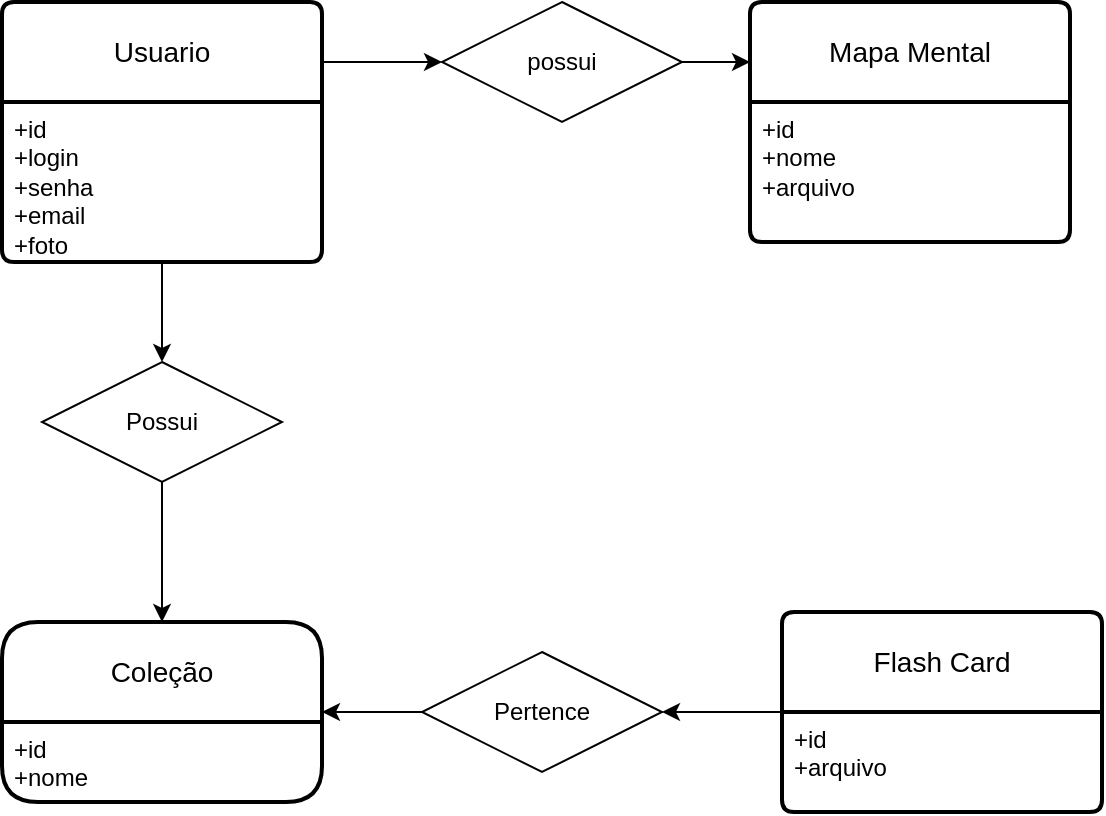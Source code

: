<mxfile version="22.1.5" type="device">
  <diagram name="Página-1" id="fwxNXpm920rtRURLhx3M">
    <mxGraphModel dx="880" dy="438" grid="1" gridSize="10" guides="1" tooltips="1" connect="1" arrows="1" fold="1" page="1" pageScale="1" pageWidth="827" pageHeight="1169" math="0" shadow="0">
      <root>
        <mxCell id="0" />
        <mxCell id="1" parent="0" />
        <mxCell id="_RIxTodbGH7dx_l51VMy-31" style="edgeStyle=orthogonalEdgeStyle;rounded=0;orthogonalLoop=1;jettySize=auto;html=1;exitX=1;exitY=0.5;exitDx=0;exitDy=0;entryX=0;entryY=0.25;entryDx=0;entryDy=0;" parent="1" source="_RIxTodbGH7dx_l51VMy-16" target="_RIxTodbGH7dx_l51VMy-26" edge="1">
          <mxGeometry relative="1" as="geometry" />
        </mxCell>
        <mxCell id="_RIxTodbGH7dx_l51VMy-16" value="possui" style="shape=rhombus;perimeter=rhombusPerimeter;whiteSpace=wrap;html=1;align=center;" parent="1" vertex="1">
          <mxGeometry x="260" y="70" width="120" height="60" as="geometry" />
        </mxCell>
        <mxCell id="_RIxTodbGH7dx_l51VMy-22" value="Usuario" style="swimlane;childLayout=stackLayout;horizontal=1;startSize=50;horizontalStack=0;rounded=1;fontSize=14;fontStyle=0;strokeWidth=2;resizeParent=0;resizeLast=1;shadow=0;dashed=0;align=center;arcSize=4;whiteSpace=wrap;html=1;" parent="1" vertex="1">
          <mxGeometry x="40" y="70" width="160" height="130" as="geometry">
            <mxRectangle x="80" y="75" width="90" height="50" as="alternateBounds" />
          </mxGeometry>
        </mxCell>
        <mxCell id="_RIxTodbGH7dx_l51VMy-23" value="+id&lt;br&gt;+login&lt;br&gt;+senha&lt;br&gt;+email&lt;br&gt;+foto" style="align=left;strokeColor=none;fillColor=none;spacingLeft=4;fontSize=12;verticalAlign=top;resizable=0;rotatable=0;part=1;html=1;" parent="_RIxTodbGH7dx_l51VMy-22" vertex="1">
          <mxGeometry y="50" width="160" height="80" as="geometry" />
        </mxCell>
        <mxCell id="_RIxTodbGH7dx_l51VMy-25" style="edgeStyle=orthogonalEdgeStyle;rounded=0;orthogonalLoop=1;jettySize=auto;html=1;exitX=1;exitY=0;exitDx=0;exitDy=0;entryX=0;entryY=0.5;entryDx=0;entryDy=0;" parent="1" source="_RIxTodbGH7dx_l51VMy-23" target="_RIxTodbGH7dx_l51VMy-16" edge="1">
          <mxGeometry relative="1" as="geometry" />
        </mxCell>
        <mxCell id="_RIxTodbGH7dx_l51VMy-26" value="Mapa Mental" style="swimlane;childLayout=stackLayout;horizontal=1;startSize=50;horizontalStack=0;rounded=1;fontSize=14;fontStyle=0;strokeWidth=2;resizeParent=0;resizeLast=1;shadow=0;dashed=0;align=center;arcSize=4;whiteSpace=wrap;html=1;" parent="1" vertex="1">
          <mxGeometry x="414" y="70" width="160" height="120" as="geometry" />
        </mxCell>
        <mxCell id="_RIxTodbGH7dx_l51VMy-27" value="&lt;font style=&quot;vertical-align: inherit;&quot;&gt;&lt;font style=&quot;vertical-align: inherit;&quot;&gt;+id&lt;/font&gt;&lt;/font&gt;&lt;br&gt;&lt;font style=&quot;vertical-align: inherit;&quot;&gt;&lt;font style=&quot;vertical-align: inherit;&quot;&gt;+nome&lt;/font&gt;&lt;/font&gt;&lt;br&gt;&lt;font style=&quot;vertical-align: inherit;&quot;&gt;&lt;font style=&quot;vertical-align: inherit;&quot;&gt;+arquivo&lt;/font&gt;&lt;/font&gt;" style="align=left;strokeColor=none;fillColor=none;spacingLeft=4;fontSize=12;verticalAlign=top;resizable=0;rotatable=0;part=1;html=1;" parent="_RIxTodbGH7dx_l51VMy-26" vertex="1">
          <mxGeometry y="50" width="160" height="70" as="geometry" />
        </mxCell>
        <mxCell id="_RIxTodbGH7dx_l51VMy-32" value="Coleção" style="swimlane;childLayout=stackLayout;horizontal=1;startSize=50;horizontalStack=0;rounded=1;fontSize=14;fontStyle=0;strokeWidth=2;resizeParent=0;resizeLast=1;shadow=0;dashed=0;align=center;arcSize=12;whiteSpace=wrap;html=1;" parent="1" vertex="1">
          <mxGeometry x="40" y="380" width="160" height="90" as="geometry" />
        </mxCell>
        <mxCell id="_RIxTodbGH7dx_l51VMy-33" value="&lt;font style=&quot;vertical-align: inherit;&quot;&gt;&lt;font style=&quot;vertical-align: inherit;&quot;&gt;&lt;font style=&quot;vertical-align: inherit;&quot;&gt;&lt;font style=&quot;vertical-align: inherit;&quot;&gt;&lt;font style=&quot;vertical-align: inherit;&quot;&gt;&lt;font style=&quot;vertical-align: inherit;&quot;&gt;+id &lt;/font&gt;&lt;/font&gt;&lt;/font&gt;&lt;/font&gt;&lt;/font&gt;&lt;/font&gt;&lt;br&gt;&lt;font style=&quot;vertical-align: inherit;&quot;&gt;&lt;font style=&quot;vertical-align: inherit;&quot;&gt;&lt;font style=&quot;vertical-align: inherit;&quot;&gt;&lt;font style=&quot;vertical-align: inherit;&quot;&gt;&lt;font style=&quot;vertical-align: inherit;&quot;&gt;&lt;font style=&quot;vertical-align: inherit;&quot;&gt;+nome&lt;/font&gt;&lt;/font&gt;&lt;/font&gt;&lt;/font&gt;&lt;/font&gt;&lt;/font&gt;" style="align=left;strokeColor=none;fillColor=none;spacingLeft=4;fontSize=12;verticalAlign=top;resizable=0;rotatable=0;part=1;html=1;" parent="_RIxTodbGH7dx_l51VMy-32" vertex="1">
          <mxGeometry y="50" width="160" height="40" as="geometry" />
        </mxCell>
        <mxCell id="_RIxTodbGH7dx_l51VMy-36" style="edgeStyle=orthogonalEdgeStyle;rounded=0;orthogonalLoop=1;jettySize=auto;html=1;exitX=0.5;exitY=1;exitDx=0;exitDy=0;" parent="1" source="_RIxTodbGH7dx_l51VMy-34" target="_RIxTodbGH7dx_l51VMy-32" edge="1">
          <mxGeometry relative="1" as="geometry" />
        </mxCell>
        <mxCell id="_RIxTodbGH7dx_l51VMy-34" value="Possui" style="shape=rhombus;perimeter=rhombusPerimeter;whiteSpace=wrap;html=1;align=center;" parent="1" vertex="1">
          <mxGeometry x="60" y="250" width="120" height="60" as="geometry" />
        </mxCell>
        <mxCell id="_RIxTodbGH7dx_l51VMy-35" style="edgeStyle=orthogonalEdgeStyle;rounded=0;orthogonalLoop=1;jettySize=auto;html=1;exitX=0.5;exitY=1;exitDx=0;exitDy=0;entryX=0.5;entryY=0;entryDx=0;entryDy=0;" parent="1" source="_RIxTodbGH7dx_l51VMy-23" target="_RIxTodbGH7dx_l51VMy-34" edge="1">
          <mxGeometry relative="1" as="geometry" />
        </mxCell>
        <mxCell id="HvDdZHlfuQorE3A8ppOh-6" style="edgeStyle=orthogonalEdgeStyle;rounded=0;orthogonalLoop=1;jettySize=auto;html=1;exitX=0;exitY=0.5;exitDx=0;exitDy=0;entryX=1;entryY=0.5;entryDx=0;entryDy=0;" edge="1" parent="1" source="_RIxTodbGH7dx_l51VMy-37" target="_RIxTodbGH7dx_l51VMy-39">
          <mxGeometry relative="1" as="geometry">
            <mxPoint x="390" y="425" as="targetPoint" />
          </mxGeometry>
        </mxCell>
        <mxCell id="_RIxTodbGH7dx_l51VMy-37" value="&lt;font style=&quot;vertical-align: inherit;&quot;&gt;&lt;font style=&quot;vertical-align: inherit;&quot;&gt;Flash Card&lt;/font&gt;&lt;/font&gt;" style="swimlane;childLayout=stackLayout;horizontal=1;startSize=50;horizontalStack=0;rounded=1;fontSize=14;fontStyle=0;strokeWidth=2;resizeParent=0;resizeLast=1;shadow=0;dashed=0;align=center;arcSize=4;whiteSpace=wrap;html=1;" parent="1" vertex="1">
          <mxGeometry x="430" y="375" width="160" height="100" as="geometry">
            <mxRectangle x="420" y="405" width="80" height="50" as="alternateBounds" />
          </mxGeometry>
        </mxCell>
        <mxCell id="_RIxTodbGH7dx_l51VMy-38" value="&lt;font style=&quot;vertical-align: inherit;&quot;&gt;&lt;font style=&quot;vertical-align: inherit;&quot;&gt;+id&lt;/font&gt;&lt;/font&gt;&lt;br&gt;&lt;font style=&quot;vertical-align: inherit;&quot;&gt;&lt;font style=&quot;vertical-align: inherit;&quot;&gt;+arquivo&lt;/font&gt;&lt;/font&gt;" style="align=left;strokeColor=none;fillColor=none;spacingLeft=4;fontSize=12;verticalAlign=top;resizable=0;rotatable=0;part=1;html=1;" parent="_RIxTodbGH7dx_l51VMy-37" vertex="1">
          <mxGeometry y="50" width="160" height="50" as="geometry" />
        </mxCell>
        <mxCell id="HvDdZHlfuQorE3A8ppOh-12" style="edgeStyle=orthogonalEdgeStyle;rounded=0;orthogonalLoop=1;jettySize=auto;html=1;exitX=0;exitY=0.5;exitDx=0;exitDy=0;entryX=1;entryY=0.5;entryDx=0;entryDy=0;" edge="1" parent="1" source="_RIxTodbGH7dx_l51VMy-39" target="_RIxTodbGH7dx_l51VMy-32">
          <mxGeometry relative="1" as="geometry" />
        </mxCell>
        <mxCell id="_RIxTodbGH7dx_l51VMy-39" value="&lt;font style=&quot;vertical-align: inherit;&quot;&gt;&lt;font style=&quot;vertical-align: inherit;&quot;&gt;Pertence&lt;/font&gt;&lt;/font&gt;" style="shape=rhombus;perimeter=rhombusPerimeter;whiteSpace=wrap;html=1;align=center;" parent="1" vertex="1">
          <mxGeometry x="250" y="395" width="120" height="60" as="geometry" />
        </mxCell>
      </root>
    </mxGraphModel>
  </diagram>
</mxfile>
